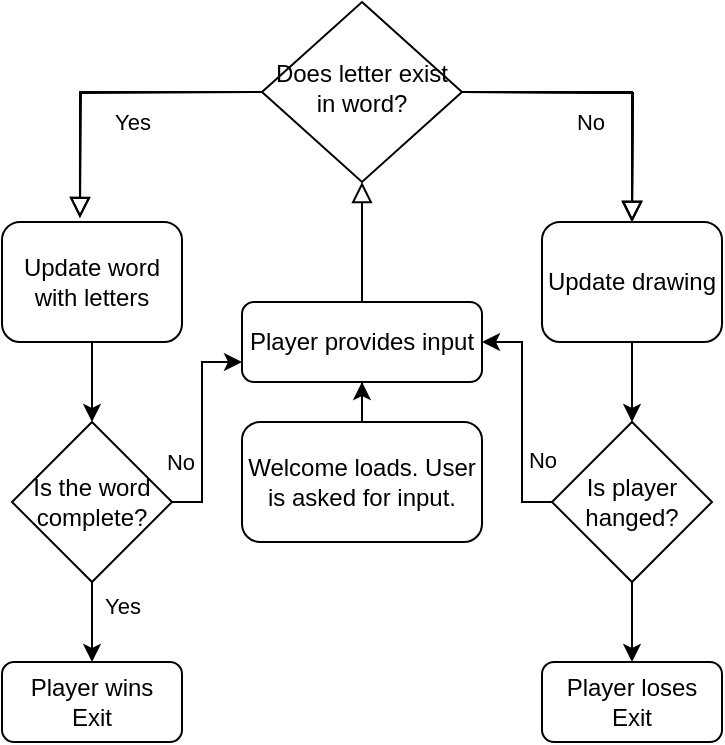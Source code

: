 <mxfile version="14.2.4" type="github" pages="2">
  <diagram id="C5RBs43oDa-KdzZeNtuy" name="Page-1">
    <mxGraphModel dx="782" dy="735" grid="1" gridSize="10" guides="1" tooltips="1" connect="1" arrows="1" fold="1" page="1" pageScale="1" pageWidth="827" pageHeight="1169" math="0" shadow="0">
      <root>
        <mxCell id="WIyWlLk6GJQsqaUBKTNV-0" />
        <mxCell id="WIyWlLk6GJQsqaUBKTNV-1" parent="WIyWlLk6GJQsqaUBKTNV-0" />
        <mxCell id="WIyWlLk6GJQsqaUBKTNV-2" value="" style="rounded=0;html=1;jettySize=auto;orthogonalLoop=1;fontSize=11;endArrow=block;endFill=0;endSize=8;strokeWidth=1;shadow=0;labelBackgroundColor=none;edgeStyle=orthogonalEdgeStyle;" parent="WIyWlLk6GJQsqaUBKTNV-1" source="WIyWlLk6GJQsqaUBKTNV-3" target="WIyWlLk6GJQsqaUBKTNV-6" edge="1">
          <mxGeometry relative="1" as="geometry" />
        </mxCell>
        <mxCell id="WIyWlLk6GJQsqaUBKTNV-3" value="Player provides input" style="rounded=1;whiteSpace=wrap;html=1;fontSize=12;glass=0;strokeWidth=1;shadow=0;" parent="WIyWlLk6GJQsqaUBKTNV-1" vertex="1">
          <mxGeometry x="160" y="320" width="120" height="40" as="geometry" />
        </mxCell>
        <mxCell id="WIyWlLk6GJQsqaUBKTNV-4" value="Yes" style="rounded=0;html=1;jettySize=auto;orthogonalLoop=1;fontSize=11;endArrow=block;endFill=0;endSize=8;strokeWidth=1;shadow=0;labelBackgroundColor=none;edgeStyle=orthogonalEdgeStyle;entryX=0.433;entryY=-0.033;entryDx=0;entryDy=0;entryPerimeter=0;" parent="WIyWlLk6GJQsqaUBKTNV-1" source="WIyWlLk6GJQsqaUBKTNV-6" target="fjrnW3PI3LWzbLAK-cZc-3" edge="1">
          <mxGeometry x="-0.148" y="15" relative="1" as="geometry">
            <mxPoint as="offset" />
            <mxPoint x="130" y="290" as="targetPoint" />
          </mxGeometry>
        </mxCell>
        <mxCell id="WIyWlLk6GJQsqaUBKTNV-5" value="No" style="edgeStyle=orthogonalEdgeStyle;rounded=0;html=1;jettySize=auto;orthogonalLoop=1;fontSize=11;endArrow=block;endFill=0;endSize=8;strokeWidth=1;shadow=0;labelBackgroundColor=none;" parent="WIyWlLk6GJQsqaUBKTNV-1" source="WIyWlLk6GJQsqaUBKTNV-6" target="WIyWlLk6GJQsqaUBKTNV-7" edge="1">
          <mxGeometry x="-0.151" y="-15" relative="1" as="geometry">
            <mxPoint as="offset" />
          </mxGeometry>
        </mxCell>
        <mxCell id="WIyWlLk6GJQsqaUBKTNV-6" value="Does letter exist in word?" style="rhombus;whiteSpace=wrap;html=1;shadow=0;fontFamily=Helvetica;fontSize=12;align=center;strokeWidth=1;spacing=6;spacingTop=-4;" parent="WIyWlLk6GJQsqaUBKTNV-1" vertex="1">
          <mxGeometry x="170" y="170" width="100" height="90" as="geometry" />
        </mxCell>
        <mxCell id="xqAeZNc6mWElx8pxlWOn-9" style="edgeStyle=orthogonalEdgeStyle;rounded=0;orthogonalLoop=1;jettySize=auto;html=1;" edge="1" parent="WIyWlLk6GJQsqaUBKTNV-1" source="WIyWlLk6GJQsqaUBKTNV-7" target="xqAeZNc6mWElx8pxlWOn-10">
          <mxGeometry relative="1" as="geometry">
            <mxPoint x="355" y="380.0" as="targetPoint" />
          </mxGeometry>
        </mxCell>
        <mxCell id="WIyWlLk6GJQsqaUBKTNV-7" value="Update drawing" style="rounded=1;whiteSpace=wrap;html=1;fontSize=12;glass=0;strokeWidth=1;shadow=0;" parent="WIyWlLk6GJQsqaUBKTNV-1" vertex="1">
          <mxGeometry x="310" y="280" width="90" height="60" as="geometry" />
        </mxCell>
        <mxCell id="fjrnW3PI3LWzbLAK-cZc-2" style="edgeStyle=orthogonalEdgeStyle;rounded=0;orthogonalLoop=1;jettySize=auto;html=1;" edge="1" parent="WIyWlLk6GJQsqaUBKTNV-1" source="fjrnW3PI3LWzbLAK-cZc-0" target="WIyWlLk6GJQsqaUBKTNV-3">
          <mxGeometry relative="1" as="geometry">
            <mxPoint x="220" y="50" as="sourcePoint" />
          </mxGeometry>
        </mxCell>
        <mxCell id="fjrnW3PI3LWzbLAK-cZc-0" value="Welcome loads. User is asked for input." style="whiteSpace=wrap;html=1;rounded=1;shadow=0;strokeWidth=1;glass=0;" vertex="1" parent="WIyWlLk6GJQsqaUBKTNV-1">
          <mxGeometry x="160" y="380" width="120" height="60" as="geometry" />
        </mxCell>
        <mxCell id="xqAeZNc6mWElx8pxlWOn-0" style="edgeStyle=orthogonalEdgeStyle;rounded=0;orthogonalLoop=1;jettySize=auto;html=1;" edge="1" parent="WIyWlLk6GJQsqaUBKTNV-1" source="fjrnW3PI3LWzbLAK-cZc-3" target="xqAeZNc6mWElx8pxlWOn-1">
          <mxGeometry relative="1" as="geometry">
            <mxPoint x="85" y="380" as="targetPoint" />
          </mxGeometry>
        </mxCell>
        <mxCell id="fjrnW3PI3LWzbLAK-cZc-3" value="Update word with letters" style="rounded=1;whiteSpace=wrap;html=1;" vertex="1" parent="WIyWlLk6GJQsqaUBKTNV-1">
          <mxGeometry x="40" y="280" width="90" height="60" as="geometry" />
        </mxCell>
        <mxCell id="xqAeZNc6mWElx8pxlWOn-2" style="edgeStyle=orthogonalEdgeStyle;rounded=0;orthogonalLoop=1;jettySize=auto;html=1;" edge="1" parent="WIyWlLk6GJQsqaUBKTNV-1" source="xqAeZNc6mWElx8pxlWOn-1">
          <mxGeometry relative="1" as="geometry">
            <mxPoint x="85" y="500" as="targetPoint" />
          </mxGeometry>
        </mxCell>
        <mxCell id="xqAeZNc6mWElx8pxlWOn-3" style="edgeStyle=orthogonalEdgeStyle;rounded=0;orthogonalLoop=1;jettySize=auto;html=1;entryX=0;entryY=0.75;entryDx=0;entryDy=0;" edge="1" parent="WIyWlLk6GJQsqaUBKTNV-1" source="xqAeZNc6mWElx8pxlWOn-1" target="WIyWlLk6GJQsqaUBKTNV-3">
          <mxGeometry relative="1" as="geometry">
            <mxPoint x="170" y="420" as="targetPoint" />
            <Array as="points">
              <mxPoint x="140" y="420" />
              <mxPoint x="140" y="350" />
            </Array>
          </mxGeometry>
        </mxCell>
        <mxCell id="xqAeZNc6mWElx8pxlWOn-1" value="Is the word complete?" style="rhombus;whiteSpace=wrap;html=1;" vertex="1" parent="WIyWlLk6GJQsqaUBKTNV-1">
          <mxGeometry x="45" y="380" width="80" height="80" as="geometry" />
        </mxCell>
        <mxCell id="xqAeZNc6mWElx8pxlWOn-5" value="Yes" style="rounded=0;html=1;jettySize=auto;orthogonalLoop=1;fontSize=11;endArrow=block;endFill=0;endSize=8;strokeWidth=1;shadow=0;labelBackgroundColor=none;edgeStyle=orthogonalEdgeStyle;entryX=0.433;entryY=-0.033;entryDx=0;entryDy=0;entryPerimeter=0;" edge="1" parent="WIyWlLk6GJQsqaUBKTNV-1">
          <mxGeometry x="1" y="193" relative="1" as="geometry">
            <mxPoint x="-172" y="192" as="offset" />
            <mxPoint x="170.038" y="215.034" as="sourcePoint" />
            <mxPoint x="78.97" y="278.02" as="targetPoint" />
          </mxGeometry>
        </mxCell>
        <mxCell id="xqAeZNc6mWElx8pxlWOn-6" value="No" style="edgeStyle=orthogonalEdgeStyle;rounded=0;html=1;jettySize=auto;orthogonalLoop=1;fontSize=11;endArrow=block;endFill=0;endSize=8;strokeWidth=1;shadow=0;labelBackgroundColor=none;" edge="1" parent="WIyWlLk6GJQsqaUBKTNV-1">
          <mxGeometry x="-1" y="-232" relative="1" as="geometry">
            <mxPoint x="-140" y="-47" as="offset" />
            <mxPoint x="269.962" y="215.034" as="sourcePoint" />
            <mxPoint x="355" y="280" as="targetPoint" />
          </mxGeometry>
        </mxCell>
        <mxCell id="xqAeZNc6mWElx8pxlWOn-7" value="&lt;div&gt;Player wins&lt;/div&gt;&lt;div&gt;Exit&lt;br&gt;&lt;/div&gt;" style="rounded=1;whiteSpace=wrap;html=1;" vertex="1" parent="WIyWlLk6GJQsqaUBKTNV-1">
          <mxGeometry x="40" y="500" width="90" height="40" as="geometry" />
        </mxCell>
        <mxCell id="xqAeZNc6mWElx8pxlWOn-12" style="edgeStyle=orthogonalEdgeStyle;rounded=0;orthogonalLoop=1;jettySize=auto;html=1;entryX=1;entryY=0.5;entryDx=0;entryDy=0;" edge="1" parent="WIyWlLk6GJQsqaUBKTNV-1" source="xqAeZNc6mWElx8pxlWOn-10" target="WIyWlLk6GJQsqaUBKTNV-3">
          <mxGeometry relative="1" as="geometry">
            <Array as="points">
              <mxPoint x="300" y="420" />
              <mxPoint x="300" y="340" />
            </Array>
          </mxGeometry>
        </mxCell>
        <mxCell id="xqAeZNc6mWElx8pxlWOn-14" style="edgeStyle=orthogonalEdgeStyle;rounded=0;orthogonalLoop=1;jettySize=auto;html=1;" edge="1" parent="WIyWlLk6GJQsqaUBKTNV-1" source="xqAeZNc6mWElx8pxlWOn-10" target="xqAeZNc6mWElx8pxlWOn-13">
          <mxGeometry relative="1" as="geometry" />
        </mxCell>
        <mxCell id="xqAeZNc6mWElx8pxlWOn-10" value="Is player hanged?" style="rhombus;whiteSpace=wrap;html=1;" vertex="1" parent="WIyWlLk6GJQsqaUBKTNV-1">
          <mxGeometry x="315" y="380.0" width="80" height="80" as="geometry" />
        </mxCell>
        <mxCell id="xqAeZNc6mWElx8pxlWOn-11" value="No" style="edgeStyle=orthogonalEdgeStyle;rounded=0;html=1;jettySize=auto;orthogonalLoop=1;fontSize=11;endArrow=block;endFill=0;endSize=8;strokeWidth=1;shadow=0;labelBackgroundColor=none;" edge="1" parent="WIyWlLk6GJQsqaUBKTNV-1">
          <mxGeometry x="1" y="-128" relative="1" as="geometry">
            <mxPoint x="83" y="120" as="offset" />
            <mxPoint x="269.962" y="215.034" as="sourcePoint" />
            <mxPoint x="355" y="280.0" as="targetPoint" />
          </mxGeometry>
        </mxCell>
        <mxCell id="xqAeZNc6mWElx8pxlWOn-13" value="&lt;div&gt;Player loses&lt;/div&gt;&lt;div&gt;Exit&lt;br&gt;&lt;/div&gt;" style="rounded=1;whiteSpace=wrap;html=1;" vertex="1" parent="WIyWlLk6GJQsqaUBKTNV-1">
          <mxGeometry x="310" y="500" width="90" height="40" as="geometry" />
        </mxCell>
      </root>
    </mxGraphModel>
  </diagram>
  <diagram id="apqzAD15IXNcqfT4UgLq" name="Page-2">
    <mxGraphModel dx="782" dy="735" grid="1" gridSize="10" guides="1" tooltips="1" connect="1" arrows="1" fold="1" page="1" pageScale="1" pageWidth="827" pageHeight="1169" math="0" shadow="0">
      <root>
        <mxCell id="vFmhcmhJ0JVYrdVQmQfo-0" />
        <mxCell id="vFmhcmhJ0JVYrdVQmQfo-1" parent="vFmhcmhJ0JVYrdVQmQfo-0" />
      </root>
    </mxGraphModel>
  </diagram>
</mxfile>
